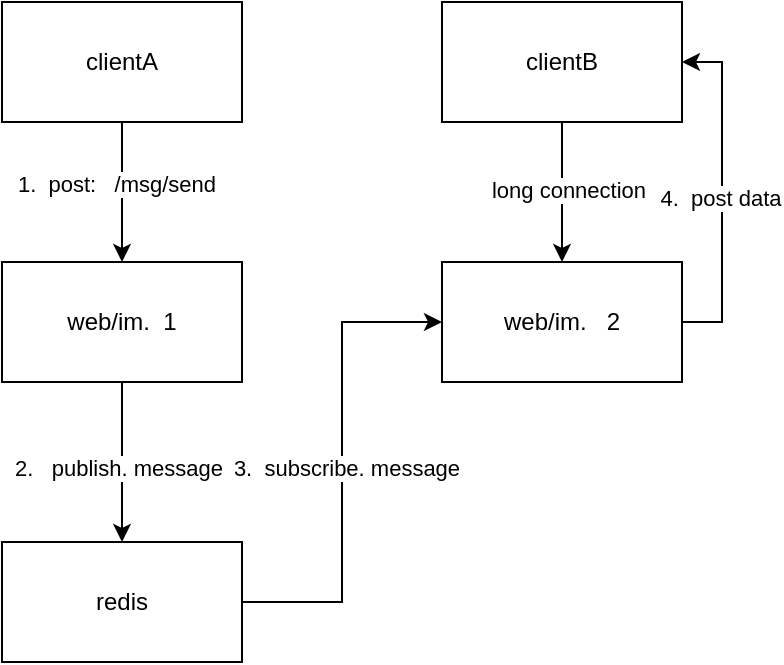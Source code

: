 <mxfile version="20.5.3" type="embed"><diagram id="5PiBDlatn_xhgzhT3YI4" name="Page-1"><mxGraphModel dx="936" dy="518" grid="1" gridSize="10" guides="1" tooltips="1" connect="1" arrows="1" fold="1" page="1" pageScale="1" pageWidth="850" pageHeight="1100" math="0" shadow="0"><root><mxCell id="0"/><mxCell id="1" parent="0"/><mxCell id="7" value="" style="edgeStyle=orthogonalEdgeStyle;rounded=0;orthogonalLoop=1;jettySize=auto;html=1;" edge="1" parent="1" source="2" target="3"><mxGeometry relative="1" as="geometry"/></mxCell><mxCell id="8" value="1.&amp;nbsp; post:&amp;nbsp; &amp;nbsp;/msg/send" style="edgeLabel;html=1;align=center;verticalAlign=middle;resizable=0;points=[];" vertex="1" connectable="0" parent="7"><mxGeometry x="-0.114" y="-3" relative="1" as="geometry"><mxPoint as="offset"/></mxGeometry></mxCell><mxCell id="2" value="clientA" style="rounded=0;whiteSpace=wrap;html=1;" vertex="1" parent="1"><mxGeometry x="130" y="100" width="120" height="60" as="geometry"/></mxCell><mxCell id="9" value="" style="edgeStyle=orthogonalEdgeStyle;rounded=0;orthogonalLoop=1;jettySize=auto;html=1;" edge="1" parent="1" source="3" target="5"><mxGeometry relative="1" as="geometry"/></mxCell><mxCell id="10" value="2.&amp;nbsp; &amp;nbsp;publish. message" style="edgeLabel;html=1;align=center;verticalAlign=middle;resizable=0;points=[];" vertex="1" connectable="0" parent="9"><mxGeometry x="0.075" y="-2" relative="1" as="geometry"><mxPoint as="offset"/></mxGeometry></mxCell><mxCell id="3" value="web/im.&amp;nbsp; 1" style="rounded=0;whiteSpace=wrap;html=1;" vertex="1" parent="1"><mxGeometry x="130" y="230" width="120" height="60" as="geometry"/></mxCell><mxCell id="12" value="" style="edgeStyle=orthogonalEdgeStyle;rounded=0;orthogonalLoop=1;jettySize=auto;html=1;entryX=0;entryY=0.5;entryDx=0;entryDy=0;" edge="1" parent="1" source="5" target="6"><mxGeometry relative="1" as="geometry"/></mxCell><mxCell id="13" value="3.&amp;nbsp; subscribe. message" style="edgeLabel;html=1;align=center;verticalAlign=middle;resizable=0;points=[];" vertex="1" connectable="0" parent="12"><mxGeometry x="-0.025" y="-2" relative="1" as="geometry"><mxPoint as="offset"/></mxGeometry></mxCell><mxCell id="5" value="redis" style="rounded=0;whiteSpace=wrap;html=1;" vertex="1" parent="1"><mxGeometry x="130" y="370" width="120" height="60" as="geometry"/></mxCell><mxCell id="23" style="edgeStyle=orthogonalEdgeStyle;rounded=0;orthogonalLoop=1;jettySize=auto;html=1;exitX=1;exitY=0.5;exitDx=0;exitDy=0;entryX=1;entryY=0.5;entryDx=0;entryDy=0;" edge="1" parent="1" source="6" target="20"><mxGeometry relative="1" as="geometry"/></mxCell><mxCell id="24" value="4.&amp;nbsp; post data" style="edgeLabel;html=1;align=center;verticalAlign=middle;resizable=0;points=[];" vertex="1" connectable="0" parent="23"><mxGeometry x="-0.035" y="1" relative="1" as="geometry"><mxPoint as="offset"/></mxGeometry></mxCell><mxCell id="6" value="web/im.&amp;nbsp; &amp;nbsp;2" style="rounded=0;whiteSpace=wrap;html=1;" vertex="1" parent="1"><mxGeometry x="350" y="230" width="120" height="60" as="geometry"/></mxCell><mxCell id="21" value="" style="edgeStyle=orthogonalEdgeStyle;rounded=0;orthogonalLoop=1;jettySize=auto;html=1;" edge="1" parent="1" source="20" target="6"><mxGeometry relative="1" as="geometry"/></mxCell><mxCell id="22" value="long connection" style="edgeLabel;html=1;align=center;verticalAlign=middle;resizable=0;points=[];" vertex="1" connectable="0" parent="21"><mxGeometry x="-0.029" y="3" relative="1" as="geometry"><mxPoint as="offset"/></mxGeometry></mxCell><mxCell id="20" value="clientB" style="rounded=0;whiteSpace=wrap;html=1;" vertex="1" parent="1"><mxGeometry x="350" y="100" width="120" height="60" as="geometry"/></mxCell></root></mxGraphModel></diagram></mxfile>